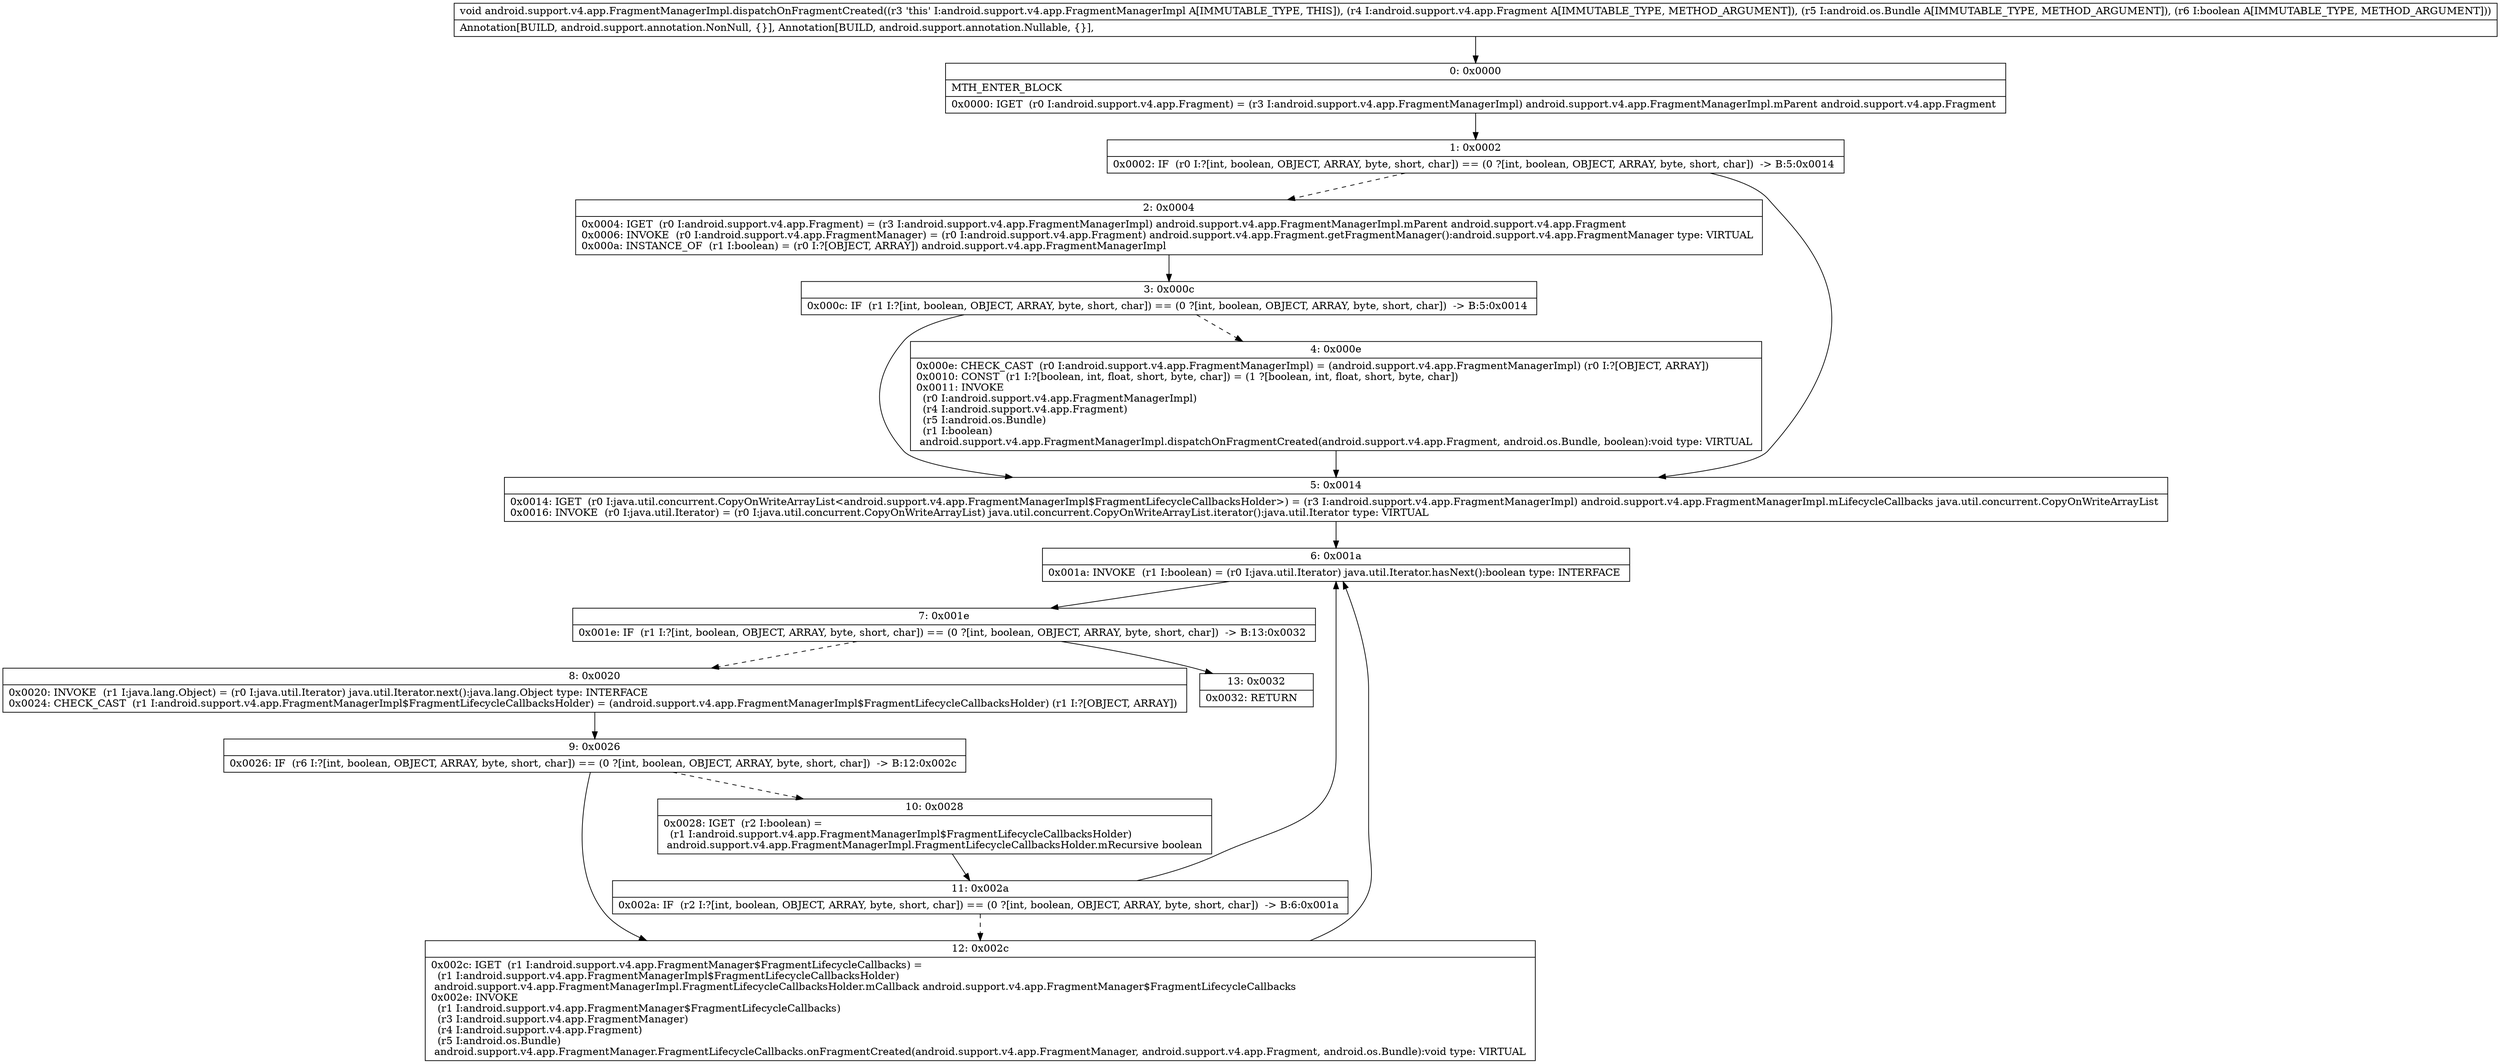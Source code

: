 digraph "CFG forandroid.support.v4.app.FragmentManagerImpl.dispatchOnFragmentCreated(Landroid\/support\/v4\/app\/Fragment;Landroid\/os\/Bundle;Z)V" {
Node_0 [shape=record,label="{0\:\ 0x0000|MTH_ENTER_BLOCK\l|0x0000: IGET  (r0 I:android.support.v4.app.Fragment) = (r3 I:android.support.v4.app.FragmentManagerImpl) android.support.v4.app.FragmentManagerImpl.mParent android.support.v4.app.Fragment \l}"];
Node_1 [shape=record,label="{1\:\ 0x0002|0x0002: IF  (r0 I:?[int, boolean, OBJECT, ARRAY, byte, short, char]) == (0 ?[int, boolean, OBJECT, ARRAY, byte, short, char])  \-\> B:5:0x0014 \l}"];
Node_2 [shape=record,label="{2\:\ 0x0004|0x0004: IGET  (r0 I:android.support.v4.app.Fragment) = (r3 I:android.support.v4.app.FragmentManagerImpl) android.support.v4.app.FragmentManagerImpl.mParent android.support.v4.app.Fragment \l0x0006: INVOKE  (r0 I:android.support.v4.app.FragmentManager) = (r0 I:android.support.v4.app.Fragment) android.support.v4.app.Fragment.getFragmentManager():android.support.v4.app.FragmentManager type: VIRTUAL \l0x000a: INSTANCE_OF  (r1 I:boolean) = (r0 I:?[OBJECT, ARRAY]) android.support.v4.app.FragmentManagerImpl \l}"];
Node_3 [shape=record,label="{3\:\ 0x000c|0x000c: IF  (r1 I:?[int, boolean, OBJECT, ARRAY, byte, short, char]) == (0 ?[int, boolean, OBJECT, ARRAY, byte, short, char])  \-\> B:5:0x0014 \l}"];
Node_4 [shape=record,label="{4\:\ 0x000e|0x000e: CHECK_CAST  (r0 I:android.support.v4.app.FragmentManagerImpl) = (android.support.v4.app.FragmentManagerImpl) (r0 I:?[OBJECT, ARRAY]) \l0x0010: CONST  (r1 I:?[boolean, int, float, short, byte, char]) = (1 ?[boolean, int, float, short, byte, char]) \l0x0011: INVOKE  \l  (r0 I:android.support.v4.app.FragmentManagerImpl)\l  (r4 I:android.support.v4.app.Fragment)\l  (r5 I:android.os.Bundle)\l  (r1 I:boolean)\l android.support.v4.app.FragmentManagerImpl.dispatchOnFragmentCreated(android.support.v4.app.Fragment, android.os.Bundle, boolean):void type: VIRTUAL \l}"];
Node_5 [shape=record,label="{5\:\ 0x0014|0x0014: IGET  (r0 I:java.util.concurrent.CopyOnWriteArrayList\<android.support.v4.app.FragmentManagerImpl$FragmentLifecycleCallbacksHolder\>) = (r3 I:android.support.v4.app.FragmentManagerImpl) android.support.v4.app.FragmentManagerImpl.mLifecycleCallbacks java.util.concurrent.CopyOnWriteArrayList \l0x0016: INVOKE  (r0 I:java.util.Iterator) = (r0 I:java.util.concurrent.CopyOnWriteArrayList) java.util.concurrent.CopyOnWriteArrayList.iterator():java.util.Iterator type: VIRTUAL \l}"];
Node_6 [shape=record,label="{6\:\ 0x001a|0x001a: INVOKE  (r1 I:boolean) = (r0 I:java.util.Iterator) java.util.Iterator.hasNext():boolean type: INTERFACE \l}"];
Node_7 [shape=record,label="{7\:\ 0x001e|0x001e: IF  (r1 I:?[int, boolean, OBJECT, ARRAY, byte, short, char]) == (0 ?[int, boolean, OBJECT, ARRAY, byte, short, char])  \-\> B:13:0x0032 \l}"];
Node_8 [shape=record,label="{8\:\ 0x0020|0x0020: INVOKE  (r1 I:java.lang.Object) = (r0 I:java.util.Iterator) java.util.Iterator.next():java.lang.Object type: INTERFACE \l0x0024: CHECK_CAST  (r1 I:android.support.v4.app.FragmentManagerImpl$FragmentLifecycleCallbacksHolder) = (android.support.v4.app.FragmentManagerImpl$FragmentLifecycleCallbacksHolder) (r1 I:?[OBJECT, ARRAY]) \l}"];
Node_9 [shape=record,label="{9\:\ 0x0026|0x0026: IF  (r6 I:?[int, boolean, OBJECT, ARRAY, byte, short, char]) == (0 ?[int, boolean, OBJECT, ARRAY, byte, short, char])  \-\> B:12:0x002c \l}"];
Node_10 [shape=record,label="{10\:\ 0x0028|0x0028: IGET  (r2 I:boolean) = \l  (r1 I:android.support.v4.app.FragmentManagerImpl$FragmentLifecycleCallbacksHolder)\l android.support.v4.app.FragmentManagerImpl.FragmentLifecycleCallbacksHolder.mRecursive boolean \l}"];
Node_11 [shape=record,label="{11\:\ 0x002a|0x002a: IF  (r2 I:?[int, boolean, OBJECT, ARRAY, byte, short, char]) == (0 ?[int, boolean, OBJECT, ARRAY, byte, short, char])  \-\> B:6:0x001a \l}"];
Node_12 [shape=record,label="{12\:\ 0x002c|0x002c: IGET  (r1 I:android.support.v4.app.FragmentManager$FragmentLifecycleCallbacks) = \l  (r1 I:android.support.v4.app.FragmentManagerImpl$FragmentLifecycleCallbacksHolder)\l android.support.v4.app.FragmentManagerImpl.FragmentLifecycleCallbacksHolder.mCallback android.support.v4.app.FragmentManager$FragmentLifecycleCallbacks \l0x002e: INVOKE  \l  (r1 I:android.support.v4.app.FragmentManager$FragmentLifecycleCallbacks)\l  (r3 I:android.support.v4.app.FragmentManager)\l  (r4 I:android.support.v4.app.Fragment)\l  (r5 I:android.os.Bundle)\l android.support.v4.app.FragmentManager.FragmentLifecycleCallbacks.onFragmentCreated(android.support.v4.app.FragmentManager, android.support.v4.app.Fragment, android.os.Bundle):void type: VIRTUAL \l}"];
Node_13 [shape=record,label="{13\:\ 0x0032|0x0032: RETURN   \l}"];
MethodNode[shape=record,label="{void android.support.v4.app.FragmentManagerImpl.dispatchOnFragmentCreated((r3 'this' I:android.support.v4.app.FragmentManagerImpl A[IMMUTABLE_TYPE, THIS]), (r4 I:android.support.v4.app.Fragment A[IMMUTABLE_TYPE, METHOD_ARGUMENT]), (r5 I:android.os.Bundle A[IMMUTABLE_TYPE, METHOD_ARGUMENT]), (r6 I:boolean A[IMMUTABLE_TYPE, METHOD_ARGUMENT]))  | Annotation[BUILD, android.support.annotation.NonNull, \{\}], Annotation[BUILD, android.support.annotation.Nullable, \{\}], \l}"];
MethodNode -> Node_0;
Node_0 -> Node_1;
Node_1 -> Node_2[style=dashed];
Node_1 -> Node_5;
Node_2 -> Node_3;
Node_3 -> Node_4[style=dashed];
Node_3 -> Node_5;
Node_4 -> Node_5;
Node_5 -> Node_6;
Node_6 -> Node_7;
Node_7 -> Node_8[style=dashed];
Node_7 -> Node_13;
Node_8 -> Node_9;
Node_9 -> Node_10[style=dashed];
Node_9 -> Node_12;
Node_10 -> Node_11;
Node_11 -> Node_6;
Node_11 -> Node_12[style=dashed];
Node_12 -> Node_6;
}

